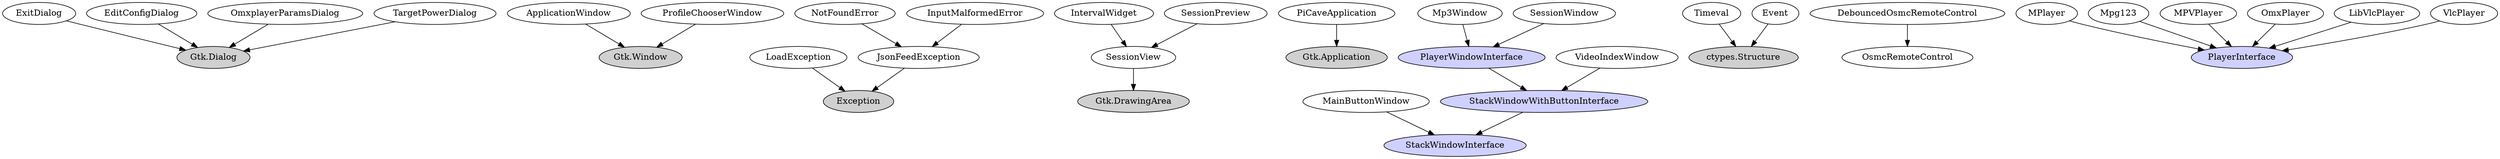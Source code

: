 digraph G {
"ExitDialog" -> "Gtk.Dialog"
"Gtk.Dialog" [ fillcolor="#d0d0d0", style="filled" ]
"ApplicationWindow" -> "Gtk.Window"
"Gtk.Window" [ fillcolor="#d0d0d0", style="filled" ]
"LoadException" -> "Exception"
"Exception" [ fillcolor="#d0d0d0", style="filled" ]
"EditConfigDialog" -> "Gtk.Dialog"
"Gtk.Dialog" [ fillcolor="#d0d0d0", style="filled" ]
"OmxplayerParamsDialog" -> "Gtk.Dialog"
"Gtk.Dialog" [ fillcolor="#d0d0d0", style="filled" ]
"IntervalWidget" -> "SessionView"
"JsonFeedException" -> "Exception"
"Exception" [ fillcolor="#d0d0d0", style="filled" ]
"NotFoundError" -> "JsonFeedException"
"InputMalformedError" -> "JsonFeedException"
"PiCaveApplication" -> "Gtk.Application"
"Gtk.Application" [ fillcolor="#d0d0d0", style="filled" ]
"MainButtonWindow" -> "StackWindowInterface"
"StackWindowInterface" [ fillcolor="#d0d0ff", style="filled" ]
"Mp3Window" -> "PlayerWindowInterface"
"PlayerWindowInterface" [ fillcolor="#d0d0ff", style="filled" ]
"Timeval" -> "ctypes.Structure"
"ctypes.Structure" [ fillcolor="#d0d0d0", style="filled" ]
"Event" -> "ctypes.Structure"
"ctypes.Structure" [ fillcolor="#d0d0d0", style="filled" ]
"DebouncedOsmcRemoteControl" -> "OsmcRemoteControl"
"MPlayer" -> "PlayerInterface"
"PlayerInterface" [ fillcolor="#d0d0ff", style="filled" ]
"Mpg123" -> "PlayerInterface"
"PlayerInterface" [ fillcolor="#d0d0ff", style="filled" ]
"MPVPlayer" -> "PlayerInterface"
"PlayerInterface" [ fillcolor="#d0d0ff", style="filled" ]
"OmxPlayer" -> "PlayerInterface"
"PlayerInterface" [ fillcolor="#d0d0ff", style="filled" ]
"LibVlcPlayer" -> "PlayerInterface"
"PlayerInterface" [ fillcolor="#d0d0ff", style="filled" ]
"VlcPlayer" -> "PlayerInterface"
"PlayerInterface" [ fillcolor="#d0d0ff", style="filled" ]
"PlayerWindowInterface" -> "StackWindowWithButtonInterface"
"StackWindowWithButtonInterface" [ fillcolor="#d0d0ff", style="filled" ]
"ProfileChooserWindow" -> "Gtk.Window"
"Gtk.Window" [ fillcolor="#d0d0d0", style="filled" ]
"SessionPreview" -> "SessionView"
"SessionView" -> "Gtk.DrawingArea"
"Gtk.DrawingArea" [ fillcolor="#d0d0d0", style="filled" ]
"SessionWindow" -> "PlayerWindowInterface"
"PlayerWindowInterface" [ fillcolor="#d0d0ff", style="filled" ]
"StackWindowWithButtonInterface" -> "StackWindowInterface"
"StackWindowInterface" [ fillcolor="#d0d0ff", style="filled" ]
"TargetPowerDialog" -> "Gtk.Dialog"
"Gtk.Dialog" [ fillcolor="#d0d0d0", style="filled" ]
"VideoIndexWindow" -> "StackWindowWithButtonInterface"
"StackWindowWithButtonInterface" [ fillcolor="#d0d0ff", style="filled" ]
}
